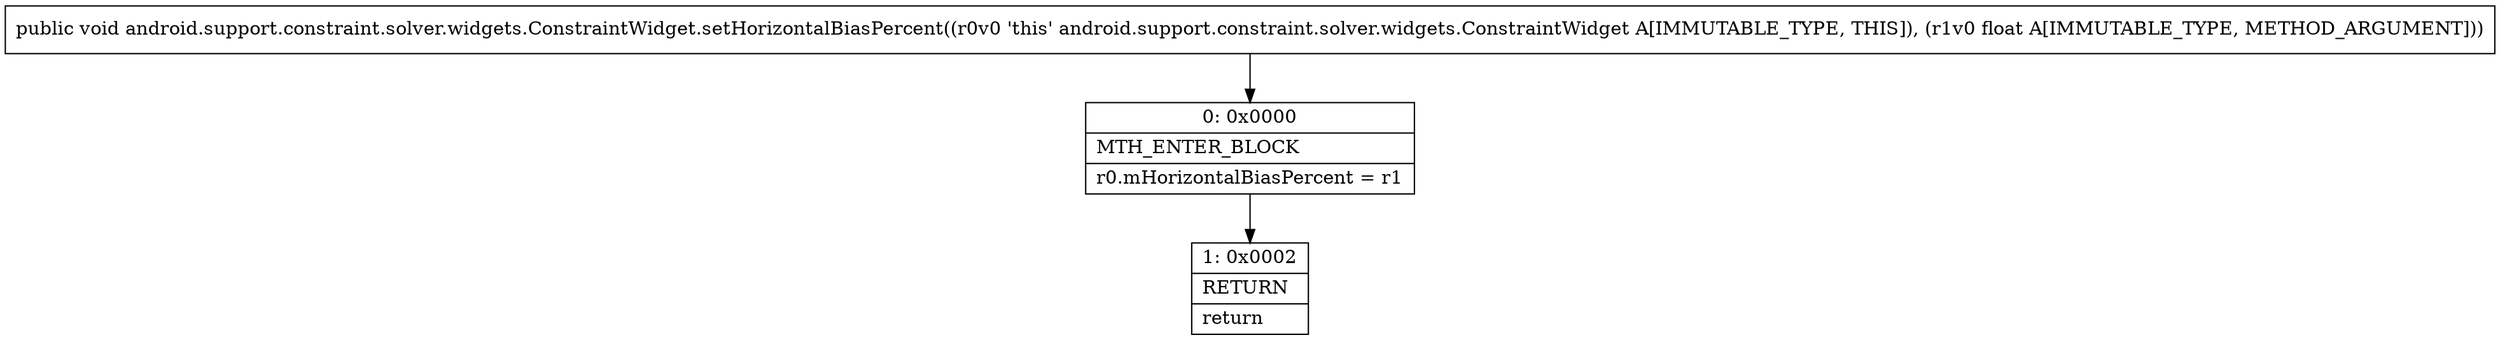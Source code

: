 digraph "CFG forandroid.support.constraint.solver.widgets.ConstraintWidget.setHorizontalBiasPercent(F)V" {
Node_0 [shape=record,label="{0\:\ 0x0000|MTH_ENTER_BLOCK\l|r0.mHorizontalBiasPercent = r1\l}"];
Node_1 [shape=record,label="{1\:\ 0x0002|RETURN\l|return\l}"];
MethodNode[shape=record,label="{public void android.support.constraint.solver.widgets.ConstraintWidget.setHorizontalBiasPercent((r0v0 'this' android.support.constraint.solver.widgets.ConstraintWidget A[IMMUTABLE_TYPE, THIS]), (r1v0 float A[IMMUTABLE_TYPE, METHOD_ARGUMENT])) }"];
MethodNode -> Node_0;
Node_0 -> Node_1;
}

